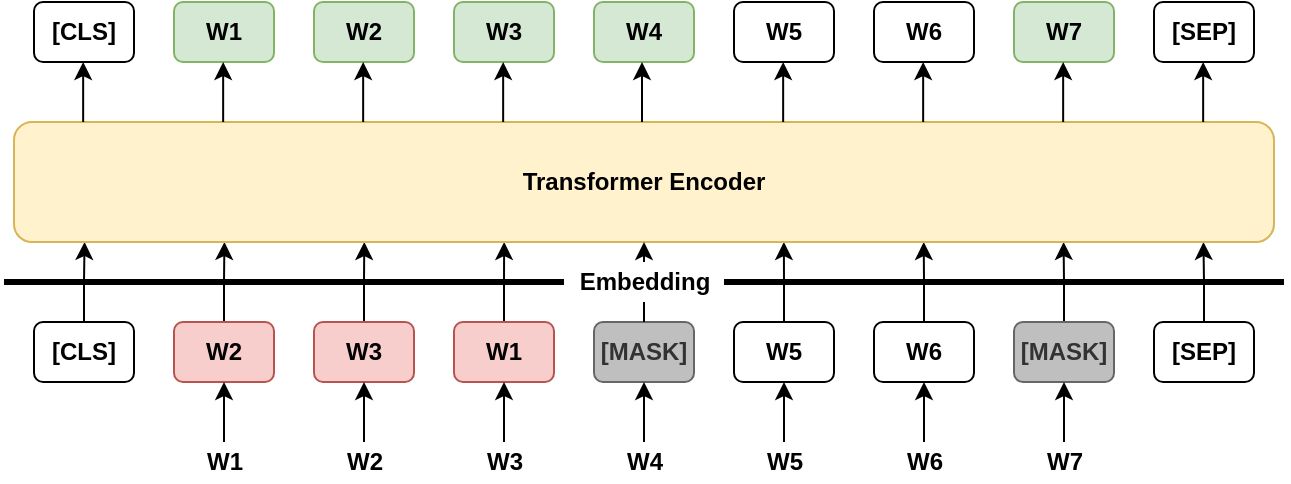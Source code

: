 <mxfile version="14.6.0" type="github">
  <diagram id="0A0KDYaRXFI6wfjH7v2v" name="Page-1">
    <mxGraphModel dx="1353" dy="833" grid="1" gridSize="10" guides="1" tooltips="1" connect="1" arrows="1" fold="1" page="1" pageScale="1" pageWidth="850" pageHeight="1100" math="0" shadow="0">
      <root>
        <mxCell id="0" />
        <mxCell id="1" parent="0" />
        <mxCell id="FfYNLRmwPogVAUPZ2nBc-4" value="&lt;b&gt;[MASK]&lt;/b&gt;" style="rounded=1;whiteSpace=wrap;html=1;strokeColor=#666666;fontColor=#333333;fillColor=#BFBFBF;" parent="1" vertex="1">
          <mxGeometry x="400" y="310" width="50" height="30" as="geometry" />
        </mxCell>
        <mxCell id="FfYNLRmwPogVAUPZ2nBc-35" style="edgeStyle=orthogonalEdgeStyle;rounded=0;orthogonalLoop=1;jettySize=auto;html=1;exitX=0.5;exitY=0;exitDx=0;exitDy=0;entryX=0.167;entryY=1;entryDx=0;entryDy=0;entryPerimeter=0;strokeWidth=1;" parent="1" source="FfYNLRmwPogVAUPZ2nBc-1" target="FfYNLRmwPogVAUPZ2nBc-26" edge="1">
          <mxGeometry relative="1" as="geometry" />
        </mxCell>
        <mxCell id="FfYNLRmwPogVAUPZ2nBc-1" value="&lt;b&gt;W2&lt;/b&gt;" style="rounded=1;whiteSpace=wrap;html=1;fillColor=#f8cecc;strokeColor=#b85450;" parent="1" vertex="1">
          <mxGeometry x="190" y="310" width="50" height="30" as="geometry" />
        </mxCell>
        <mxCell id="FfYNLRmwPogVAUPZ2nBc-36" style="edgeStyle=orthogonalEdgeStyle;rounded=0;orthogonalLoop=1;jettySize=auto;html=1;exitX=0.5;exitY=0;exitDx=0;exitDy=0;entryX=0.278;entryY=1;entryDx=0;entryDy=0;entryPerimeter=0;strokeWidth=1;" parent="1" source="FfYNLRmwPogVAUPZ2nBc-2" target="FfYNLRmwPogVAUPZ2nBc-26" edge="1">
          <mxGeometry relative="1" as="geometry" />
        </mxCell>
        <mxCell id="FfYNLRmwPogVAUPZ2nBc-2" value="&lt;b&gt;W3&lt;/b&gt;" style="rounded=1;whiteSpace=wrap;html=1;fillColor=#f8cecc;strokeColor=#b85450;" parent="1" vertex="1">
          <mxGeometry x="260" y="310" width="50" height="30" as="geometry" />
        </mxCell>
        <mxCell id="FfYNLRmwPogVAUPZ2nBc-37" style="edgeStyle=orthogonalEdgeStyle;rounded=0;orthogonalLoop=1;jettySize=auto;html=1;exitX=0.5;exitY=0;exitDx=0;exitDy=0;entryX=0.389;entryY=1;entryDx=0;entryDy=0;entryPerimeter=0;strokeWidth=1;" parent="1" source="FfYNLRmwPogVAUPZ2nBc-3" target="FfYNLRmwPogVAUPZ2nBc-26" edge="1">
          <mxGeometry relative="1" as="geometry" />
        </mxCell>
        <mxCell id="FfYNLRmwPogVAUPZ2nBc-3" value="&lt;b&gt;W1&lt;/b&gt;" style="rounded=1;whiteSpace=wrap;html=1;fillColor=#f8cecc;strokeColor=#b85450;" parent="1" vertex="1">
          <mxGeometry x="330" y="310" width="50" height="30" as="geometry" />
        </mxCell>
        <mxCell id="FfYNLRmwPogVAUPZ2nBc-40" style="edgeStyle=orthogonalEdgeStyle;rounded=0;orthogonalLoop=1;jettySize=auto;html=1;entryX=0.611;entryY=1;entryDx=0;entryDy=0;entryPerimeter=0;strokeWidth=1;" parent="1" source="FfYNLRmwPogVAUPZ2nBc-5" target="FfYNLRmwPogVAUPZ2nBc-26" edge="1">
          <mxGeometry relative="1" as="geometry" />
        </mxCell>
        <mxCell id="FfYNLRmwPogVAUPZ2nBc-5" value="&lt;b&gt;W5&lt;/b&gt;" style="rounded=1;whiteSpace=wrap;html=1;" parent="1" vertex="1">
          <mxGeometry x="470" y="310" width="50" height="30" as="geometry" />
        </mxCell>
        <mxCell id="FfYNLRmwPogVAUPZ2nBc-41" style="edgeStyle=orthogonalEdgeStyle;rounded=0;orthogonalLoop=1;jettySize=auto;html=1;entryX=0.722;entryY=1;entryDx=0;entryDy=0;entryPerimeter=0;strokeWidth=1;" parent="1" source="FfYNLRmwPogVAUPZ2nBc-6" target="FfYNLRmwPogVAUPZ2nBc-26" edge="1">
          <mxGeometry relative="1" as="geometry" />
        </mxCell>
        <mxCell id="FfYNLRmwPogVAUPZ2nBc-6" value="&lt;b&gt;W6&lt;/b&gt;" style="rounded=1;whiteSpace=wrap;html=1;" parent="1" vertex="1">
          <mxGeometry x="540" y="310" width="50" height="30" as="geometry" />
        </mxCell>
        <mxCell id="FfYNLRmwPogVAUPZ2nBc-44" style="edgeStyle=orthogonalEdgeStyle;rounded=0;orthogonalLoop=1;jettySize=auto;html=1;entryX=0.944;entryY=1;entryDx=0;entryDy=0;entryPerimeter=0;strokeWidth=1;" parent="1" source="FfYNLRmwPogVAUPZ2nBc-7" target="FfYNLRmwPogVAUPZ2nBc-26" edge="1">
          <mxGeometry relative="1" as="geometry" />
        </mxCell>
        <mxCell id="FfYNLRmwPogVAUPZ2nBc-7" value="&lt;b&gt;[SEP]&lt;/b&gt;" style="rounded=1;whiteSpace=wrap;html=1;" parent="1" vertex="1">
          <mxGeometry x="680" y="310" width="50" height="30" as="geometry" />
        </mxCell>
        <mxCell id="FfYNLRmwPogVAUPZ2nBc-38" style="edgeStyle=orthogonalEdgeStyle;rounded=0;orthogonalLoop=1;jettySize=auto;html=1;entryX=0.056;entryY=1;entryDx=0;entryDy=0;entryPerimeter=0;strokeWidth=1;" parent="1" source="FfYNLRmwPogVAUPZ2nBc-8" target="FfYNLRmwPogVAUPZ2nBc-26" edge="1">
          <mxGeometry relative="1" as="geometry" />
        </mxCell>
        <mxCell id="FfYNLRmwPogVAUPZ2nBc-8" value="&lt;b&gt;[CLS]&lt;/b&gt;" style="rounded=1;whiteSpace=wrap;html=1;" parent="1" vertex="1">
          <mxGeometry x="120" y="310" width="50" height="30" as="geometry" />
        </mxCell>
        <mxCell id="FfYNLRmwPogVAUPZ2nBc-43" style="edgeStyle=orthogonalEdgeStyle;rounded=0;orthogonalLoop=1;jettySize=auto;html=1;entryX=0.833;entryY=1;entryDx=0;entryDy=0;entryPerimeter=0;strokeWidth=1;" parent="1" source="FfYNLRmwPogVAUPZ2nBc-9" target="FfYNLRmwPogVAUPZ2nBc-26" edge="1">
          <mxGeometry relative="1" as="geometry" />
        </mxCell>
        <mxCell id="FfYNLRmwPogVAUPZ2nBc-9" value="&lt;b&gt;[MASK]&lt;/b&gt;" style="rounded=1;whiteSpace=wrap;html=1;strokeColor=#666666;fontColor=#333333;fillColor=#BFBFBF;" parent="1" vertex="1">
          <mxGeometry x="610" y="310" width="50" height="30" as="geometry" />
        </mxCell>
        <mxCell id="FfYNLRmwPogVAUPZ2nBc-13" style="edgeStyle=orthogonalEdgeStyle;rounded=0;orthogonalLoop=1;jettySize=auto;html=1;entryX=0.5;entryY=1;entryDx=0;entryDy=0;" parent="1" source="FfYNLRmwPogVAUPZ2nBc-10" target="FfYNLRmwPogVAUPZ2nBc-1" edge="1">
          <mxGeometry relative="1" as="geometry" />
        </mxCell>
        <mxCell id="FfYNLRmwPogVAUPZ2nBc-10" value="&lt;b&gt;W1&lt;/b&gt;" style="text;html=1;align=center;verticalAlign=middle;resizable=0;points=[];autosize=1;strokeColor=none;" parent="1" vertex="1">
          <mxGeometry x="200" y="370" width="30" height="20" as="geometry" />
        </mxCell>
        <mxCell id="FfYNLRmwPogVAUPZ2nBc-15" style="edgeStyle=orthogonalEdgeStyle;rounded=0;orthogonalLoop=1;jettySize=auto;html=1;entryX=0.5;entryY=1;entryDx=0;entryDy=0;" parent="1" source="FfYNLRmwPogVAUPZ2nBc-14" target="FfYNLRmwPogVAUPZ2nBc-2" edge="1">
          <mxGeometry relative="1" as="geometry" />
        </mxCell>
        <mxCell id="FfYNLRmwPogVAUPZ2nBc-14" value="&lt;b&gt;W2&lt;/b&gt;" style="text;html=1;align=center;verticalAlign=middle;resizable=0;points=[];autosize=1;strokeColor=none;" parent="1" vertex="1">
          <mxGeometry x="270" y="370" width="30" height="20" as="geometry" />
        </mxCell>
        <mxCell id="FfYNLRmwPogVAUPZ2nBc-17" style="edgeStyle=orthogonalEdgeStyle;rounded=0;orthogonalLoop=1;jettySize=auto;html=1;entryX=0.5;entryY=1;entryDx=0;entryDy=0;" parent="1" source="FfYNLRmwPogVAUPZ2nBc-16" target="FfYNLRmwPogVAUPZ2nBc-3" edge="1">
          <mxGeometry relative="1" as="geometry" />
        </mxCell>
        <mxCell id="FfYNLRmwPogVAUPZ2nBc-16" value="&lt;b&gt;W3&lt;/b&gt;" style="text;html=1;align=center;verticalAlign=middle;resizable=0;points=[];autosize=1;strokeColor=none;" parent="1" vertex="1">
          <mxGeometry x="340" y="370" width="30" height="20" as="geometry" />
        </mxCell>
        <mxCell id="FfYNLRmwPogVAUPZ2nBc-19" style="edgeStyle=orthogonalEdgeStyle;rounded=0;orthogonalLoop=1;jettySize=auto;html=1;entryX=0.5;entryY=1;entryDx=0;entryDy=0;" parent="1" source="FfYNLRmwPogVAUPZ2nBc-18" target="FfYNLRmwPogVAUPZ2nBc-4" edge="1">
          <mxGeometry relative="1" as="geometry" />
        </mxCell>
        <mxCell id="FfYNLRmwPogVAUPZ2nBc-18" value="&lt;b&gt;W4&lt;/b&gt;" style="text;html=1;align=center;verticalAlign=middle;resizable=0;points=[];autosize=1;strokeColor=none;" parent="1" vertex="1">
          <mxGeometry x="410" y="370" width="30" height="20" as="geometry" />
        </mxCell>
        <mxCell id="FfYNLRmwPogVAUPZ2nBc-21" style="edgeStyle=orthogonalEdgeStyle;rounded=0;orthogonalLoop=1;jettySize=auto;html=1;entryX=0.5;entryY=1;entryDx=0;entryDy=0;" parent="1" source="FfYNLRmwPogVAUPZ2nBc-20" target="FfYNLRmwPogVAUPZ2nBc-5" edge="1">
          <mxGeometry relative="1" as="geometry" />
        </mxCell>
        <mxCell id="FfYNLRmwPogVAUPZ2nBc-20" value="&lt;b&gt;W5&lt;/b&gt;" style="text;html=1;align=center;verticalAlign=middle;resizable=0;points=[];autosize=1;strokeColor=none;" parent="1" vertex="1">
          <mxGeometry x="480" y="370" width="30" height="20" as="geometry" />
        </mxCell>
        <mxCell id="FfYNLRmwPogVAUPZ2nBc-23" style="edgeStyle=orthogonalEdgeStyle;rounded=0;orthogonalLoop=1;jettySize=auto;html=1;entryX=0.5;entryY=1;entryDx=0;entryDy=0;" parent="1" source="FfYNLRmwPogVAUPZ2nBc-22" target="FfYNLRmwPogVAUPZ2nBc-6" edge="1">
          <mxGeometry relative="1" as="geometry" />
        </mxCell>
        <mxCell id="FfYNLRmwPogVAUPZ2nBc-22" value="&lt;b&gt;W6&lt;/b&gt;" style="text;html=1;align=center;verticalAlign=middle;resizable=0;points=[];autosize=1;strokeColor=none;" parent="1" vertex="1">
          <mxGeometry x="550" y="370" width="30" height="20" as="geometry" />
        </mxCell>
        <mxCell id="FfYNLRmwPogVAUPZ2nBc-25" style="edgeStyle=orthogonalEdgeStyle;rounded=0;orthogonalLoop=1;jettySize=auto;html=1;entryX=0.5;entryY=1;entryDx=0;entryDy=0;" parent="1" source="FfYNLRmwPogVAUPZ2nBc-24" target="FfYNLRmwPogVAUPZ2nBc-9" edge="1">
          <mxGeometry relative="1" as="geometry" />
        </mxCell>
        <mxCell id="FfYNLRmwPogVAUPZ2nBc-24" value="&lt;b&gt;W7&lt;/b&gt;" style="text;html=1;align=center;verticalAlign=middle;resizable=0;points=[];autosize=1;strokeColor=none;" parent="1" vertex="1">
          <mxGeometry x="620" y="370" width="30" height="20" as="geometry" />
        </mxCell>
        <mxCell id="FfYNLRmwPogVAUPZ2nBc-26" value="&lt;b&gt;Transformer Encoder&lt;/b&gt;" style="rounded=1;whiteSpace=wrap;html=1;fillColor=#fff2cc;strokeColor=#d6b656;" parent="1" vertex="1">
          <mxGeometry x="110" y="210" width="630" height="60" as="geometry" />
        </mxCell>
        <mxCell id="FfYNLRmwPogVAUPZ2nBc-45" value="&lt;b&gt;W1&lt;/b&gt;" style="rounded=1;whiteSpace=wrap;html=1;fillColor=#d5e8d4;strokeColor=#82b366;" parent="1" vertex="1">
          <mxGeometry x="190" y="150" width="50" height="30" as="geometry" />
        </mxCell>
        <mxCell id="FfYNLRmwPogVAUPZ2nBc-46" value="&lt;b&gt;W2&lt;/b&gt;" style="rounded=1;whiteSpace=wrap;html=1;fillColor=#d5e8d4;strokeColor=#82b366;" parent="1" vertex="1">
          <mxGeometry x="260" y="150" width="50" height="30" as="geometry" />
        </mxCell>
        <mxCell id="FfYNLRmwPogVAUPZ2nBc-47" value="&lt;b&gt;W3&lt;/b&gt;" style="rounded=1;whiteSpace=wrap;html=1;fillColor=#d5e8d4;strokeColor=#82b366;" parent="1" vertex="1">
          <mxGeometry x="330" y="150" width="50" height="30" as="geometry" />
        </mxCell>
        <mxCell id="FfYNLRmwPogVAUPZ2nBc-48" value="&lt;b&gt;W4&lt;/b&gt;" style="rounded=1;whiteSpace=wrap;html=1;fillColor=#d5e8d4;strokeColor=#82b366;" parent="1" vertex="1">
          <mxGeometry x="400" y="150" width="50" height="30" as="geometry" />
        </mxCell>
        <mxCell id="FfYNLRmwPogVAUPZ2nBc-49" value="&lt;b&gt;W5&lt;/b&gt;" style="rounded=1;whiteSpace=wrap;html=1;" parent="1" vertex="1">
          <mxGeometry x="470" y="150" width="50" height="30" as="geometry" />
        </mxCell>
        <mxCell id="FfYNLRmwPogVAUPZ2nBc-50" value="&lt;b&gt;W6&lt;/b&gt;" style="rounded=1;whiteSpace=wrap;html=1;" parent="1" vertex="1">
          <mxGeometry x="540" y="150" width="50" height="30" as="geometry" />
        </mxCell>
        <mxCell id="FfYNLRmwPogVAUPZ2nBc-51" value="&lt;b&gt;[SEP]&lt;/b&gt;" style="rounded=1;whiteSpace=wrap;html=1;" parent="1" vertex="1">
          <mxGeometry x="680" y="150" width="50" height="30" as="geometry" />
        </mxCell>
        <mxCell id="FfYNLRmwPogVAUPZ2nBc-52" value="&lt;b&gt;[CLS]&lt;/b&gt;" style="rounded=1;whiteSpace=wrap;html=1;" parent="1" vertex="1">
          <mxGeometry x="120" y="150" width="50" height="30" as="geometry" />
        </mxCell>
        <mxCell id="FfYNLRmwPogVAUPZ2nBc-53" value="&lt;b&gt;W7&lt;/b&gt;" style="rounded=1;whiteSpace=wrap;html=1;fillColor=#d5e8d4;strokeColor=#82b366;" parent="1" vertex="1">
          <mxGeometry x="610" y="150" width="50" height="30" as="geometry" />
        </mxCell>
        <mxCell id="FfYNLRmwPogVAUPZ2nBc-55" value="" style="endArrow=classic;html=1;strokeWidth=1;" parent="1" edge="1">
          <mxGeometry width="50" height="50" relative="1" as="geometry">
            <mxPoint x="144.58" y="210" as="sourcePoint" />
            <mxPoint x="144.58" y="180" as="targetPoint" />
          </mxGeometry>
        </mxCell>
        <mxCell id="FfYNLRmwPogVAUPZ2nBc-56" value="" style="endArrow=classic;html=1;strokeWidth=1;" parent="1" edge="1">
          <mxGeometry width="50" height="50" relative="1" as="geometry">
            <mxPoint x="214.58" y="210.0" as="sourcePoint" />
            <mxPoint x="214.58" y="180" as="targetPoint" />
          </mxGeometry>
        </mxCell>
        <mxCell id="FfYNLRmwPogVAUPZ2nBc-57" value="" style="endArrow=classic;html=1;strokeWidth=1;" parent="1" edge="1">
          <mxGeometry width="50" height="50" relative="1" as="geometry">
            <mxPoint x="284.58" y="210.0" as="sourcePoint" />
            <mxPoint x="284.58" y="180" as="targetPoint" />
          </mxGeometry>
        </mxCell>
        <mxCell id="FfYNLRmwPogVAUPZ2nBc-58" value="" style="endArrow=classic;html=1;strokeWidth=1;" parent="1" edge="1">
          <mxGeometry width="50" height="50" relative="1" as="geometry">
            <mxPoint x="354.58" y="210.0" as="sourcePoint" />
            <mxPoint x="354.58" y="180" as="targetPoint" />
          </mxGeometry>
        </mxCell>
        <mxCell id="FfYNLRmwPogVAUPZ2nBc-59" value="" style="endArrow=classic;html=1;strokeWidth=1;" parent="1" edge="1">
          <mxGeometry width="50" height="50" relative="1" as="geometry">
            <mxPoint x="424.0" y="210.0" as="sourcePoint" />
            <mxPoint x="424.0" y="180" as="targetPoint" />
          </mxGeometry>
        </mxCell>
        <mxCell id="FfYNLRmwPogVAUPZ2nBc-60" value="" style="endArrow=classic;html=1;strokeWidth=1;" parent="1" edge="1">
          <mxGeometry width="50" height="50" relative="1" as="geometry">
            <mxPoint x="494.58" y="210.0" as="sourcePoint" />
            <mxPoint x="494.58" y="180" as="targetPoint" />
          </mxGeometry>
        </mxCell>
        <mxCell id="FfYNLRmwPogVAUPZ2nBc-61" value="" style="endArrow=classic;html=1;strokeWidth=1;" parent="1" edge="1">
          <mxGeometry width="50" height="50" relative="1" as="geometry">
            <mxPoint x="564.58" y="210.0" as="sourcePoint" />
            <mxPoint x="564.58" y="180" as="targetPoint" />
          </mxGeometry>
        </mxCell>
        <mxCell id="FfYNLRmwPogVAUPZ2nBc-62" value="" style="endArrow=classic;html=1;strokeWidth=1;" parent="1" edge="1">
          <mxGeometry width="50" height="50" relative="1" as="geometry">
            <mxPoint x="634.58" y="210.0" as="sourcePoint" />
            <mxPoint x="634.58" y="180" as="targetPoint" />
          </mxGeometry>
        </mxCell>
        <mxCell id="FfYNLRmwPogVAUPZ2nBc-63" value="" style="endArrow=classic;html=1;strokeWidth=1;" parent="1" edge="1">
          <mxGeometry width="50" height="50" relative="1" as="geometry">
            <mxPoint x="704.58" y="210.0" as="sourcePoint" />
            <mxPoint x="704.58" y="180" as="targetPoint" />
          </mxGeometry>
        </mxCell>
        <mxCell id="o9yz7eKRt4yzKUCIVnMz-1" value="" style="endArrow=none;html=1;strokeWidth=3;" edge="1" parent="1" target="FfYNLRmwPogVAUPZ2nBc-28">
          <mxGeometry width="50" height="50" relative="1" as="geometry">
            <mxPoint x="105" y="290" as="sourcePoint" />
            <mxPoint x="745" y="290" as="targetPoint" />
          </mxGeometry>
        </mxCell>
        <mxCell id="FfYNLRmwPogVAUPZ2nBc-28" value="&lt;b&gt;Embedding&lt;/b&gt;" style="text;html=1;align=center;verticalAlign=middle;resizable=0;points=[];autosize=1;strokeColor=none;" parent="1" vertex="1">
          <mxGeometry x="385" y="280" width="80" height="20" as="geometry" />
        </mxCell>
        <mxCell id="FfYNLRmwPogVAUPZ2nBc-27" value="" style="endArrow=none;html=1;strokeWidth=3;startArrow=none;" parent="1" edge="1" source="FfYNLRmwPogVAUPZ2nBc-28">
          <mxGeometry width="50" height="50" relative="1" as="geometry">
            <mxPoint x="105" y="290" as="sourcePoint" />
            <mxPoint x="745" y="290" as="targetPoint" />
          </mxGeometry>
        </mxCell>
        <mxCell id="o9yz7eKRt4yzKUCIVnMz-5" value="" style="endArrow=none;html=1;" edge="1" parent="1" target="FfYNLRmwPogVAUPZ2nBc-28">
          <mxGeometry width="50" height="50" relative="1" as="geometry">
            <mxPoint x="425" y="310" as="sourcePoint" />
            <mxPoint x="425" y="300" as="targetPoint" />
          </mxGeometry>
        </mxCell>
        <mxCell id="o9yz7eKRt4yzKUCIVnMz-6" value="" style="endArrow=classic;html=1;" edge="1" parent="1">
          <mxGeometry width="50" height="50" relative="1" as="geometry">
            <mxPoint x="425" y="280" as="sourcePoint" />
            <mxPoint x="425" y="270" as="targetPoint" />
            <Array as="points" />
          </mxGeometry>
        </mxCell>
      </root>
    </mxGraphModel>
  </diagram>
</mxfile>
